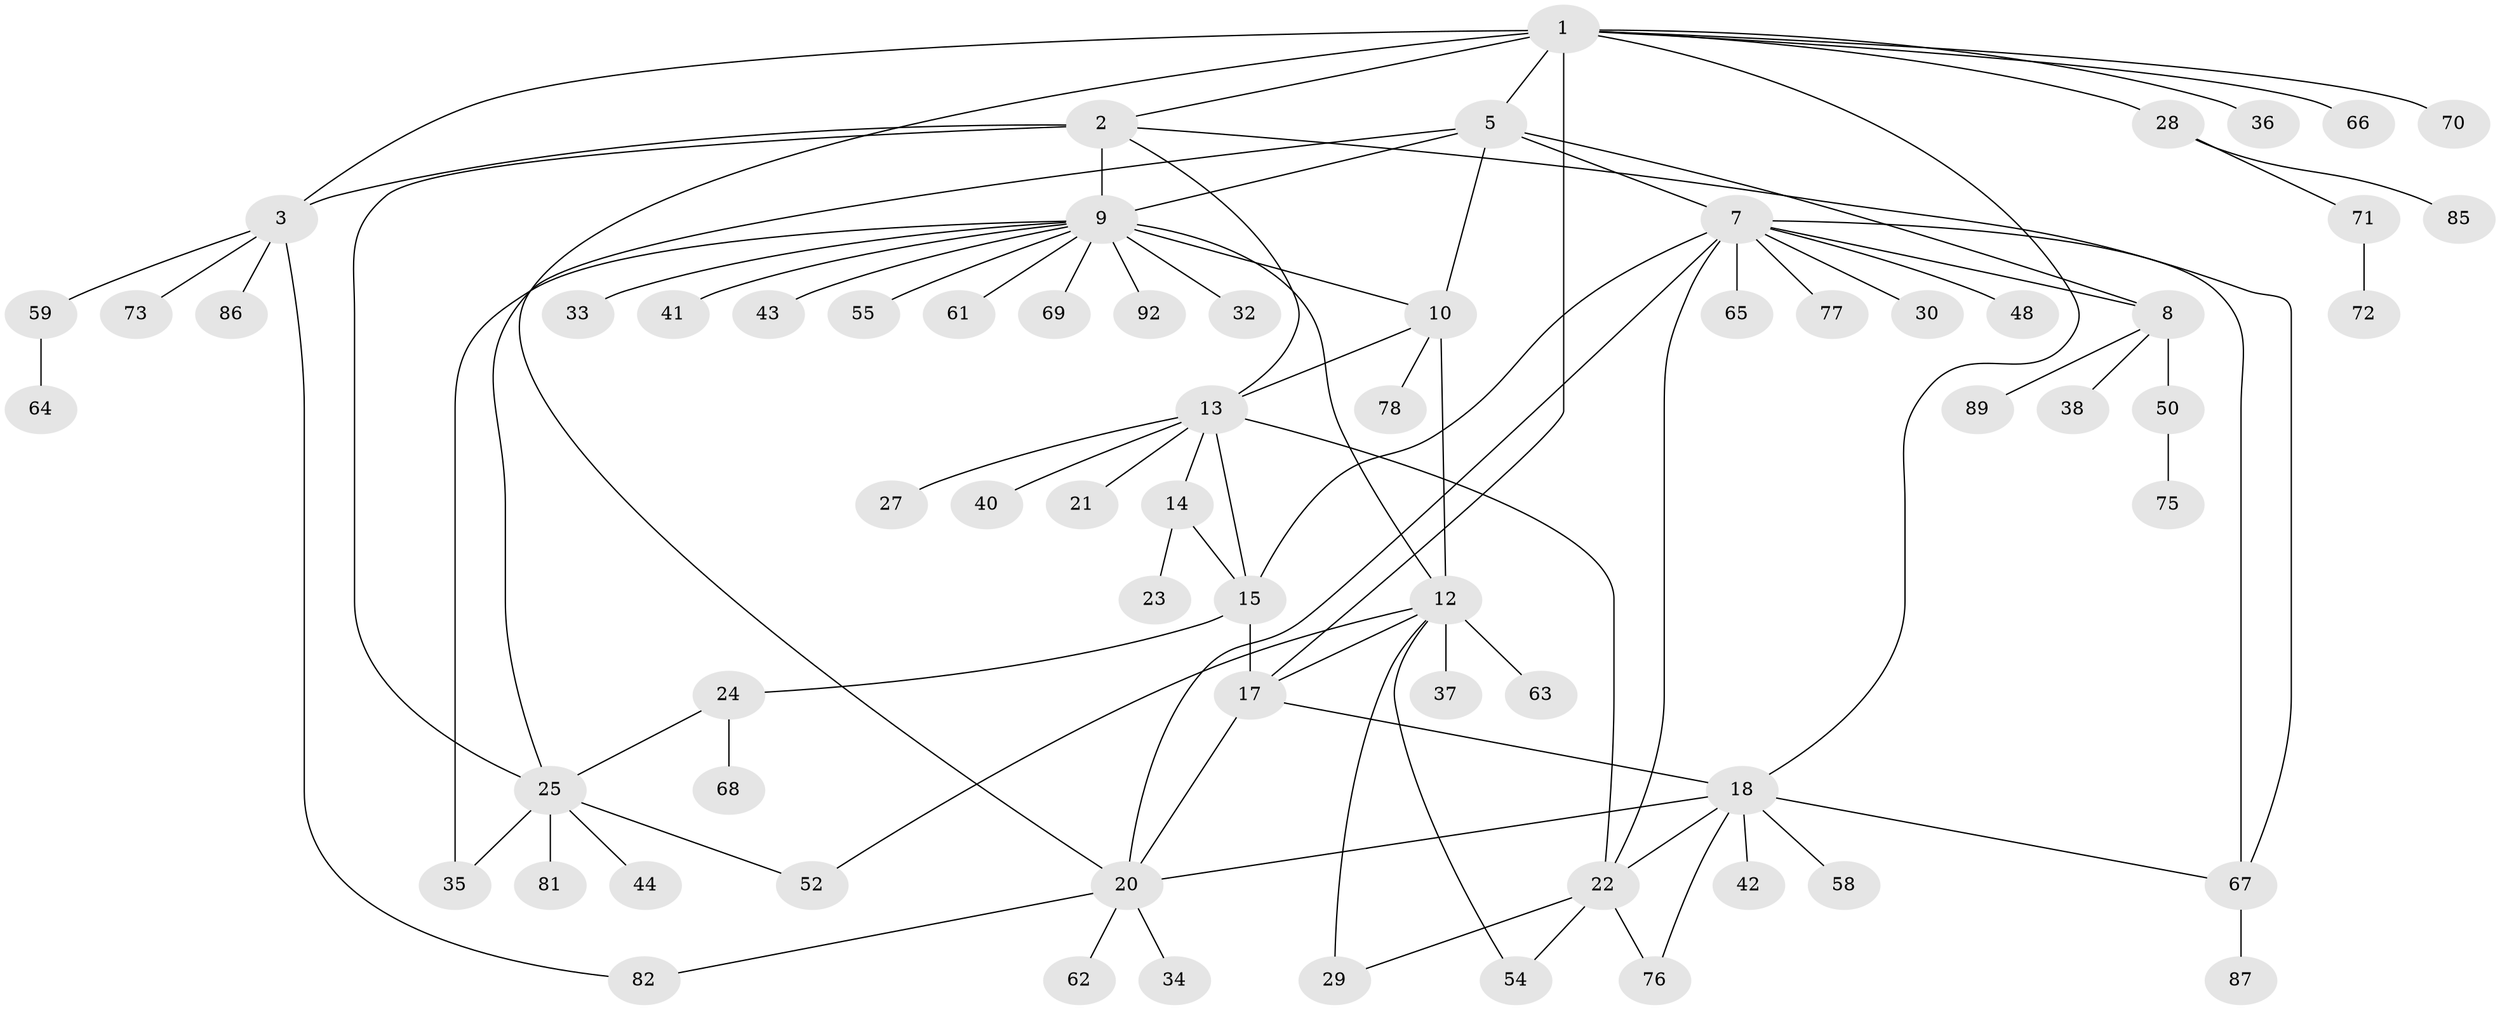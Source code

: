 // Generated by graph-tools (version 1.1) at 2025/52/02/27/25 19:52:19]
// undirected, 67 vertices, 92 edges
graph export_dot {
graph [start="1"]
  node [color=gray90,style=filled];
  1 [super="+19"];
  2 [super="+84"];
  3 [super="+4"];
  5 [super="+6"];
  7 [super="+46"];
  8 [super="+39"];
  9 [super="+11"];
  10 [super="+74"];
  12 [super="+26"];
  13 [super="+16"];
  14 [super="+49"];
  15 [super="+60"];
  17 [super="+90"];
  18 [super="+53"];
  20 [super="+47"];
  21;
  22 [super="+56"];
  23;
  24;
  25 [super="+31"];
  27;
  28 [super="+51"];
  29;
  30 [super="+45"];
  32;
  33 [super="+80"];
  34;
  35 [super="+88"];
  36;
  37;
  38;
  40;
  41;
  42;
  43;
  44;
  48;
  50 [super="+57"];
  52;
  54;
  55;
  58;
  59;
  61;
  62;
  63;
  64 [super="+79"];
  65;
  66;
  67 [super="+91"];
  68;
  69;
  70;
  71 [super="+83"];
  72;
  73;
  75;
  76;
  77;
  78;
  81;
  82;
  85;
  86;
  87;
  89;
  92;
  1 -- 2;
  1 -- 3 [weight=2];
  1 -- 70;
  1 -- 5;
  1 -- 18;
  1 -- 17;
  1 -- 66;
  1 -- 20;
  1 -- 36;
  1 -- 28;
  2 -- 3 [weight=2];
  2 -- 9;
  2 -- 13;
  2 -- 25;
  2 -- 67;
  3 -- 82;
  3 -- 86;
  3 -- 73;
  3 -- 59;
  5 -- 7 [weight=2];
  5 -- 8 [weight=2];
  5 -- 9;
  5 -- 25;
  5 -- 10;
  7 -- 8;
  7 -- 15;
  7 -- 20;
  7 -- 30;
  7 -- 48;
  7 -- 65;
  7 -- 67;
  7 -- 77;
  7 -- 22;
  8 -- 38;
  8 -- 50;
  8 -- 89;
  9 -- 10 [weight=2];
  9 -- 12 [weight=2];
  9 -- 33;
  9 -- 41;
  9 -- 43;
  9 -- 61;
  9 -- 69;
  9 -- 32;
  9 -- 35;
  9 -- 55;
  9 -- 92;
  10 -- 12;
  10 -- 78;
  10 -- 13;
  12 -- 17;
  12 -- 29;
  12 -- 37;
  12 -- 52;
  12 -- 54;
  12 -- 63;
  13 -- 14 [weight=2];
  13 -- 15 [weight=2];
  13 -- 40;
  13 -- 21;
  13 -- 22;
  13 -- 27;
  14 -- 15;
  14 -- 23;
  15 -- 17;
  15 -- 24;
  17 -- 18;
  17 -- 20;
  18 -- 20;
  18 -- 22;
  18 -- 42;
  18 -- 58;
  18 -- 67;
  18 -- 76;
  20 -- 34;
  20 -- 62;
  20 -- 82;
  22 -- 29;
  22 -- 54;
  22 -- 76;
  24 -- 25;
  24 -- 68;
  25 -- 44;
  25 -- 81;
  25 -- 52;
  25 -- 35;
  28 -- 71;
  28 -- 85;
  50 -- 75;
  59 -- 64;
  67 -- 87;
  71 -- 72;
}
